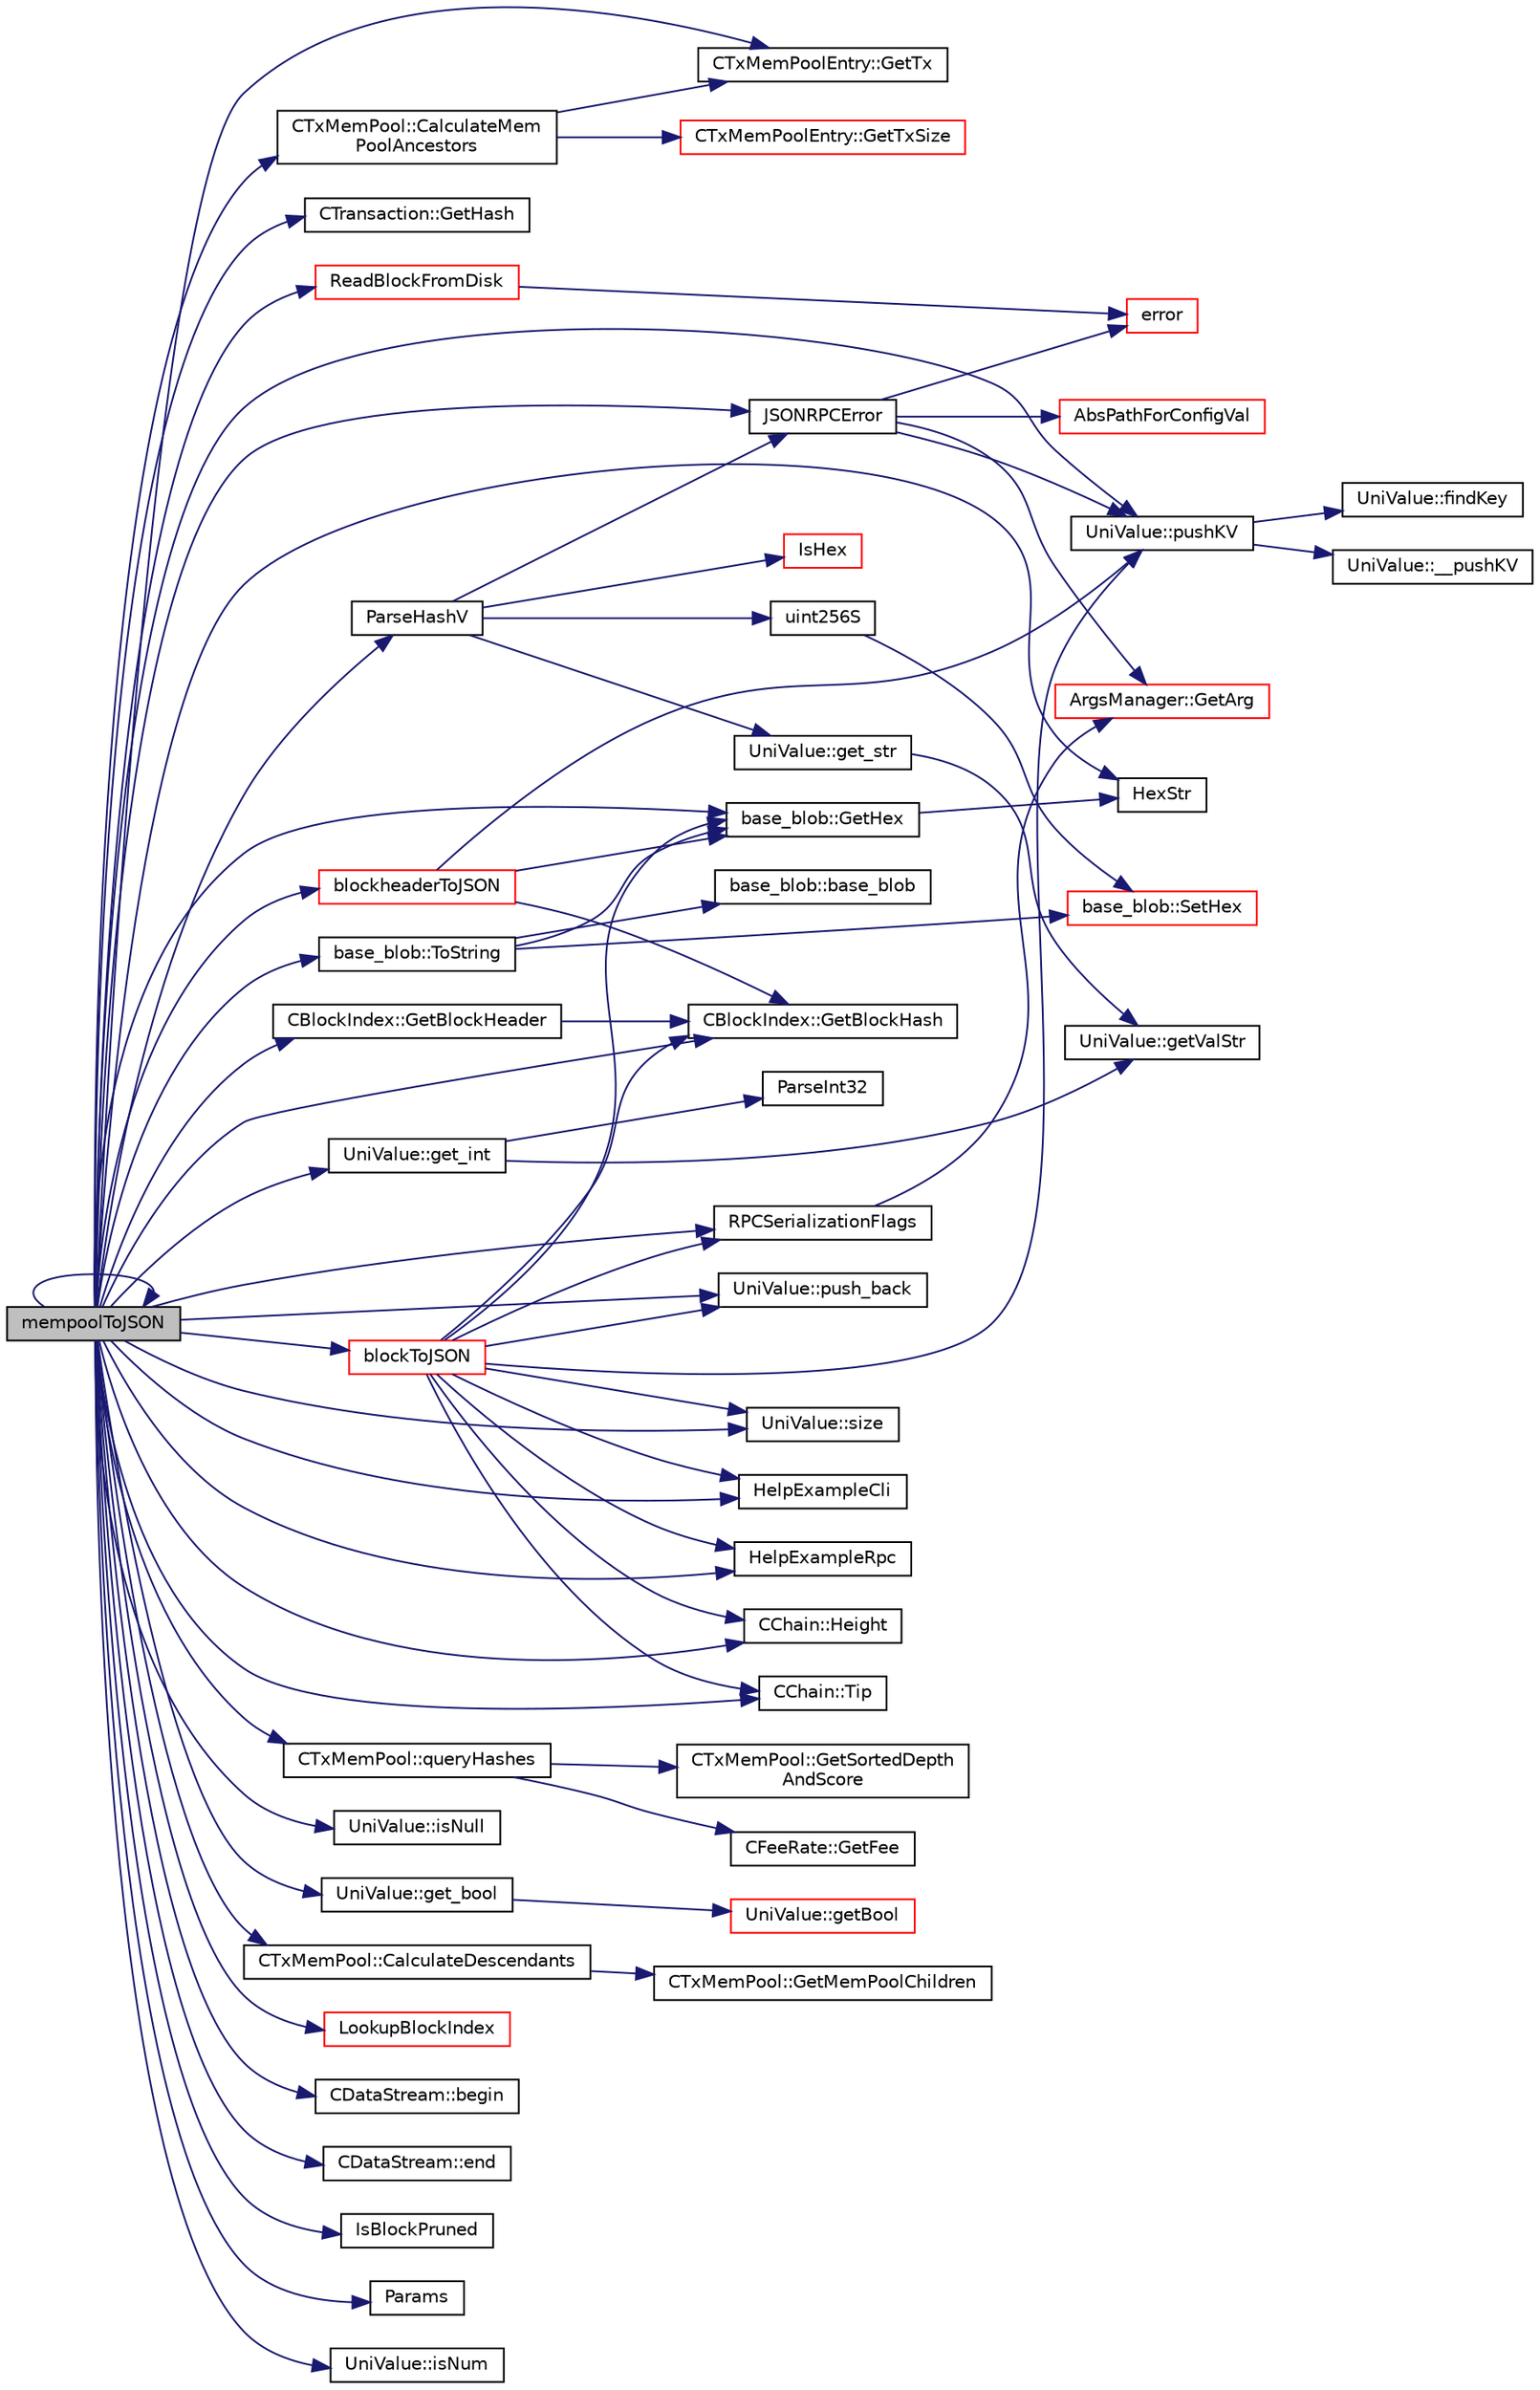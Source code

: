 digraph "mempoolToJSON"
{
  edge [fontname="Helvetica",fontsize="10",labelfontname="Helvetica",labelfontsize="10"];
  node [fontname="Helvetica",fontsize="10",shape=record];
  rankdir="LR";
  Node1 [label="mempoolToJSON",height=0.2,width=0.4,color="black", fillcolor="grey75", style="filled", fontcolor="black"];
  Node1 -> Node2 [color="midnightblue",fontsize="10",style="solid",fontname="Helvetica"];
  Node2 [label="CTxMemPoolEntry::GetTx",height=0.2,width=0.4,color="black", fillcolor="white", style="filled",URL="$class_c_tx_mem_pool_entry.html#a59f51f38161c191dae2614c53ed40fb2"];
  Node1 -> Node3 [color="midnightblue",fontsize="10",style="solid",fontname="Helvetica"];
  Node3 [label="CTransaction::GetHash",height=0.2,width=0.4,color="black", fillcolor="white", style="filled",URL="$class_c_transaction.html#afb3b0e4dc81349259ba6526a34e88990"];
  Node1 -> Node4 [color="midnightblue",fontsize="10",style="solid",fontname="Helvetica"];
  Node4 [label="UniValue::pushKV",height=0.2,width=0.4,color="black", fillcolor="white", style="filled",URL="$class_uni_value.html#abab649c2dbd593233de6364254456026"];
  Node4 -> Node5 [color="midnightblue",fontsize="10",style="solid",fontname="Helvetica"];
  Node5 [label="UniValue::findKey",height=0.2,width=0.4,color="black", fillcolor="white", style="filled",URL="$class_uni_value.html#a0b2da6f10943e899d304a28ef1a12094"];
  Node4 -> Node6 [color="midnightblue",fontsize="10",style="solid",fontname="Helvetica"];
  Node6 [label="UniValue::__pushKV",height=0.2,width=0.4,color="black", fillcolor="white", style="filled",URL="$class_uni_value.html#a505a2087cb7d9ee51d24a97a5cc7910c"];
  Node1 -> Node7 [color="midnightblue",fontsize="10",style="solid",fontname="Helvetica"];
  Node7 [label="base_blob::ToString",height=0.2,width=0.4,color="black", fillcolor="white", style="filled",URL="$classbase__blob.html#a1a26b5da921f48b09b228d1bfda05088"];
  Node7 -> Node8 [color="midnightblue",fontsize="10",style="solid",fontname="Helvetica"];
  Node8 [label="base_blob::base_blob",height=0.2,width=0.4,color="black", fillcolor="white", style="filled",URL="$classbase__blob.html#ada7be83089951dc9438f384c0587cf29"];
  Node7 -> Node9 [color="midnightblue",fontsize="10",style="solid",fontname="Helvetica"];
  Node9 [label="base_blob::GetHex",height=0.2,width=0.4,color="black", fillcolor="white", style="filled",URL="$classbase__blob.html#a9541747b1f91f9469ac0aff90665bd32"];
  Node9 -> Node10 [color="midnightblue",fontsize="10",style="solid",fontname="Helvetica"];
  Node10 [label="HexStr",height=0.2,width=0.4,color="black", fillcolor="white", style="filled",URL="$strencodings_8h.html#ace13a819ca4e98c22847d26b3b357e75"];
  Node7 -> Node11 [color="midnightblue",fontsize="10",style="solid",fontname="Helvetica"];
  Node11 [label="base_blob::SetHex",height=0.2,width=0.4,color="red", fillcolor="white", style="filled",URL="$classbase__blob.html#a5ec1f681a2830f4e180fe664c0eb4dd0"];
  Node1 -> Node12 [color="midnightblue",fontsize="10",style="solid",fontname="Helvetica"];
  Node12 [label="CTxMemPool::queryHashes",height=0.2,width=0.4,color="black", fillcolor="white", style="filled",URL="$class_c_tx_mem_pool.html#a42fa7d41a45562d02e356f2e7708bb02"];
  Node12 -> Node13 [color="midnightblue",fontsize="10",style="solid",fontname="Helvetica"];
  Node13 [label="CTxMemPool::GetSortedDepth\lAndScore",height=0.2,width=0.4,color="black", fillcolor="white", style="filled",URL="$class_c_tx_mem_pool.html#a8ef17a0d4768188418f718fb5e97d7ac"];
  Node12 -> Node14 [color="midnightblue",fontsize="10",style="solid",fontname="Helvetica"];
  Node14 [label="CFeeRate::GetFee",height=0.2,width=0.4,color="black", fillcolor="white", style="filled",URL="$class_c_fee_rate.html#a81dd5e0549a587d5a0c68096ee1da202",tooltip="Return the fee in satoshis for the given size in bytes. "];
  Node1 -> Node15 [color="midnightblue",fontsize="10",style="solid",fontname="Helvetica"];
  Node15 [label="UniValue::push_back",height=0.2,width=0.4,color="black", fillcolor="white", style="filled",URL="$class_uni_value.html#a944cd1b59b040cd24c9f46b55a68d49a"];
  Node1 -> Node16 [color="midnightblue",fontsize="10",style="solid",fontname="Helvetica"];
  Node16 [label="UniValue::size",height=0.2,width=0.4,color="black", fillcolor="white", style="filled",URL="$class_uni_value.html#a61ee4ef0fa78da6d936dddf408a51a13"];
  Node1 -> Node17 [color="midnightblue",fontsize="10",style="solid",fontname="Helvetica"];
  Node17 [label="HelpExampleCli",height=0.2,width=0.4,color="black", fillcolor="white", style="filled",URL="$server_8cpp.html#a26bafe3d526ee8cbc84b3c0b0dc3a43b"];
  Node1 -> Node18 [color="midnightblue",fontsize="10",style="solid",fontname="Helvetica"];
  Node18 [label="HelpExampleRpc",height=0.2,width=0.4,color="black", fillcolor="white", style="filled",URL="$server_8cpp.html#a9ef4f8fb114508ceb861a0e8c3e0d26e"];
  Node1 -> Node19 [color="midnightblue",fontsize="10",style="solid",fontname="Helvetica"];
  Node19 [label="UniValue::isNull",height=0.2,width=0.4,color="black", fillcolor="white", style="filled",URL="$class_uni_value.html#a70c4bfad8015106cc480042462f413c1"];
  Node1 -> Node20 [color="midnightblue",fontsize="10",style="solid",fontname="Helvetica"];
  Node20 [label="UniValue::get_bool",height=0.2,width=0.4,color="black", fillcolor="white", style="filled",URL="$class_uni_value.html#a05cba948c8295915ae7b36493d2ee4e6"];
  Node20 -> Node21 [color="midnightblue",fontsize="10",style="solid",fontname="Helvetica"];
  Node21 [label="UniValue::getBool",height=0.2,width=0.4,color="red", fillcolor="white", style="filled",URL="$class_uni_value.html#ab28e9956f511cfe0db77e41cd6e488f3"];
  Node1 -> Node1 [color="midnightblue",fontsize="10",style="solid",fontname="Helvetica"];
  Node1 -> Node22 [color="midnightblue",fontsize="10",style="solid",fontname="Helvetica"];
  Node22 [label="ParseHashV",height=0.2,width=0.4,color="black", fillcolor="white", style="filled",URL="$server_8cpp.html#adb231eaeb57d26011655ee8aaa5315e2",tooltip="Utilities: convert hex-encoded Values (throws error if not hex). "];
  Node22 -> Node23 [color="midnightblue",fontsize="10",style="solid",fontname="Helvetica"];
  Node23 [label="UniValue::get_str",height=0.2,width=0.4,color="black", fillcolor="white", style="filled",URL="$class_uni_value.html#a9f69bbd4ccf8d083934cbb510c039cef"];
  Node23 -> Node24 [color="midnightblue",fontsize="10",style="solid",fontname="Helvetica"];
  Node24 [label="UniValue::getValStr",height=0.2,width=0.4,color="black", fillcolor="white", style="filled",URL="$class_uni_value.html#ae8e17c2a90b668d0771a0523d70cd70d"];
  Node22 -> Node25 [color="midnightblue",fontsize="10",style="solid",fontname="Helvetica"];
  Node25 [label="JSONRPCError",height=0.2,width=0.4,color="black", fillcolor="white", style="filled",URL="$rpc_2protocol_8cpp.html#a40b75d3d265c4a2e1d5fe3e129743884"];
  Node25 -> Node26 [color="midnightblue",fontsize="10",style="solid",fontname="Helvetica"];
  Node26 [label="error",height=0.2,width=0.4,color="red", fillcolor="white", style="filled",URL="$system_8h.html#a0605c886f88f190fa6a51ae07ca7558a"];
  Node25 -> Node4 [color="midnightblue",fontsize="10",style="solid",fontname="Helvetica"];
  Node25 -> Node27 [color="midnightblue",fontsize="10",style="solid",fontname="Helvetica"];
  Node27 [label="ArgsManager::GetArg",height=0.2,width=0.4,color="red", fillcolor="white", style="filled",URL="$class_args_manager.html#a565c101a8d753ca2d71c7069a9d411c1",tooltip="Return string argument or default value. "];
  Node25 -> Node28 [color="midnightblue",fontsize="10",style="solid",fontname="Helvetica"];
  Node28 [label="AbsPathForConfigVal",height=0.2,width=0.4,color="red", fillcolor="white", style="filled",URL="$system_8cpp.html#a162859252c5665f520a6d4bce967947c",tooltip="Most paths passed as configuration arguments are treated as relative to the datadir if they are not a..."];
  Node22 -> Node29 [color="midnightblue",fontsize="10",style="solid",fontname="Helvetica"];
  Node29 [label="IsHex",height=0.2,width=0.4,color="red", fillcolor="white", style="filled",URL="$strencodings_8cpp.html#a9f23401f4b871ed693f7a96a9ba40c58"];
  Node22 -> Node30 [color="midnightblue",fontsize="10",style="solid",fontname="Helvetica"];
  Node30 [label="uint256S",height=0.2,width=0.4,color="black", fillcolor="white", style="filled",URL="$uint256_8h.html#a52e679560cc1ebf68f878ed69e38f259"];
  Node30 -> Node11 [color="midnightblue",fontsize="10",style="solid",fontname="Helvetica"];
  Node1 -> Node25 [color="midnightblue",fontsize="10",style="solid",fontname="Helvetica"];
  Node1 -> Node31 [color="midnightblue",fontsize="10",style="solid",fontname="Helvetica"];
  Node31 [label="CTxMemPool::CalculateMem\lPoolAncestors",height=0.2,width=0.4,color="black", fillcolor="white", style="filled",URL="$class_c_tx_mem_pool.html#a8b15745bfd755afcacad8befd752b270",tooltip="Try to calculate all in-mempool ancestors of entry. "];
  Node31 -> Node2 [color="midnightblue",fontsize="10",style="solid",fontname="Helvetica"];
  Node31 -> Node32 [color="midnightblue",fontsize="10",style="solid",fontname="Helvetica"];
  Node32 [label="CTxMemPoolEntry::GetTxSize",height=0.2,width=0.4,color="red", fillcolor="white", style="filled",URL="$class_c_tx_mem_pool_entry.html#a500fcb2039ceb24798d8ddb7d548b7b5"];
  Node1 -> Node33 [color="midnightblue",fontsize="10",style="solid",fontname="Helvetica"];
  Node33 [label="CTxMemPool::CalculateDescendants",height=0.2,width=0.4,color="black", fillcolor="white", style="filled",URL="$class_c_tx_mem_pool.html#ad46424b4c9a920255df3b31945b8f88a",tooltip="Populate setDescendants with all in-mempool descendants of hash. "];
  Node33 -> Node34 [color="midnightblue",fontsize="10",style="solid",fontname="Helvetica"];
  Node34 [label="CTxMemPool::GetMemPoolChildren",height=0.2,width=0.4,color="black", fillcolor="white", style="filled",URL="$class_c_tx_mem_pool.html#a33448b87844f4e6091a394a6fdc4ebb0"];
  Node1 -> Node35 [color="midnightblue",fontsize="10",style="solid",fontname="Helvetica"];
  Node35 [label="UniValue::get_int",height=0.2,width=0.4,color="black", fillcolor="white", style="filled",URL="$class_uni_value.html#ad22273eb84c91fff70a61ad11faa7121"];
  Node35 -> Node36 [color="midnightblue",fontsize="10",style="solid",fontname="Helvetica"];
  Node36 [label="ParseInt32",height=0.2,width=0.4,color="black", fillcolor="white", style="filled",URL="$strencodings_8cpp.html#a880a215d9e931432b095084c756a49bb",tooltip="Convert string to signed 32-bit integer with strict parse error feedback. "];
  Node35 -> Node24 [color="midnightblue",fontsize="10",style="solid",fontname="Helvetica"];
  Node1 -> Node37 [color="midnightblue",fontsize="10",style="solid",fontname="Helvetica"];
  Node37 [label="CChain::Height",height=0.2,width=0.4,color="black", fillcolor="white", style="filled",URL="$class_c_chain.html#a0c4ffb8501acfb8a7e1c0f5e6322ada3",tooltip="Return the maximal height in the chain. "];
  Node1 -> Node38 [color="midnightblue",fontsize="10",style="solid",fontname="Helvetica"];
  Node38 [label="CBlockIndex::GetBlockHash",height=0.2,width=0.4,color="black", fillcolor="white", style="filled",URL="$class_c_block_index.html#ab843ef9b8b0a0193ec3a5c24738e484f"];
  Node1 -> Node9 [color="midnightblue",fontsize="10",style="solid",fontname="Helvetica"];
  Node1 -> Node39 [color="midnightblue",fontsize="10",style="solid",fontname="Helvetica"];
  Node39 [label="LookupBlockIndex",height=0.2,width=0.4,color="red", fillcolor="white", style="filled",URL="$validation_8h.html#a9d9b2d3b31edbd48ce62f4e2a73cc04c"];
  Node1 -> Node40 [color="midnightblue",fontsize="10",style="solid",fontname="Helvetica"];
  Node40 [label="CChain::Tip",height=0.2,width=0.4,color="black", fillcolor="white", style="filled",URL="$class_c_chain.html#a7482d06d8e8143f46326cf9c12c06daf",tooltip="Returns the index entry for the tip of this chain, or nullptr if none. "];
  Node1 -> Node41 [color="midnightblue",fontsize="10",style="solid",fontname="Helvetica"];
  Node41 [label="CBlockIndex::GetBlockHeader",height=0.2,width=0.4,color="black", fillcolor="white", style="filled",URL="$class_c_block_index.html#a8292a7bf7e79e207306a8659bf7da3a6"];
  Node41 -> Node38 [color="midnightblue",fontsize="10",style="solid",fontname="Helvetica"];
  Node1 -> Node10 [color="midnightblue",fontsize="10",style="solid",fontname="Helvetica"];
  Node1 -> Node42 [color="midnightblue",fontsize="10",style="solid",fontname="Helvetica"];
  Node42 [label="CDataStream::begin",height=0.2,width=0.4,color="black", fillcolor="white", style="filled",URL="$class_c_data_stream.html#a5b9e70188c662f4e9496066472af213e"];
  Node1 -> Node43 [color="midnightblue",fontsize="10",style="solid",fontname="Helvetica"];
  Node43 [label="CDataStream::end",height=0.2,width=0.4,color="black", fillcolor="white", style="filled",URL="$class_c_data_stream.html#a1c22182691412ed9e0a30b719d388f31"];
  Node1 -> Node44 [color="midnightblue",fontsize="10",style="solid",fontname="Helvetica"];
  Node44 [label="blockheaderToJSON",height=0.2,width=0.4,color="red", fillcolor="white", style="filled",URL="$blockchain_8cpp.html#ac99c459b886d290b5dc0fc4bb5286a12",tooltip="Block header to JSON. "];
  Node44 -> Node4 [color="midnightblue",fontsize="10",style="solid",fontname="Helvetica"];
  Node44 -> Node38 [color="midnightblue",fontsize="10",style="solid",fontname="Helvetica"];
  Node44 -> Node9 [color="midnightblue",fontsize="10",style="solid",fontname="Helvetica"];
  Node1 -> Node45 [color="midnightblue",fontsize="10",style="solid",fontname="Helvetica"];
  Node45 [label="IsBlockPruned",height=0.2,width=0.4,color="black", fillcolor="white", style="filled",URL="$validation_8h.html#a8a145b59c0ab4336a46142c4146a7f67",tooltip="Check whether the block associated with this index entry is pruned or not. "];
  Node1 -> Node46 [color="midnightblue",fontsize="10",style="solid",fontname="Helvetica"];
  Node46 [label="ReadBlockFromDisk",height=0.2,width=0.4,color="red", fillcolor="white", style="filled",URL="$validation_8cpp.html#a578c1df234b05798180f0235d469a5ba",tooltip="Functions for disk access for blocks. "];
  Node46 -> Node26 [color="midnightblue",fontsize="10",style="solid",fontname="Helvetica"];
  Node1 -> Node47 [color="midnightblue",fontsize="10",style="solid",fontname="Helvetica"];
  Node47 [label="Params",height=0.2,width=0.4,color="black", fillcolor="white", style="filled",URL="$chainparams_8cpp.html#ace5c5b706d71a324a417dd2db394fd4a",tooltip="Return the currently selected parameters. "];
  Node1 -> Node48 [color="midnightblue",fontsize="10",style="solid",fontname="Helvetica"];
  Node48 [label="UniValue::isNum",height=0.2,width=0.4,color="black", fillcolor="white", style="filled",URL="$class_uni_value.html#a7fbb6d10b1353a8522f7b0d0784fa5b8"];
  Node1 -> Node49 [color="midnightblue",fontsize="10",style="solid",fontname="Helvetica"];
  Node49 [label="RPCSerializationFlags",height=0.2,width=0.4,color="black", fillcolor="white", style="filled",URL="$server_8cpp.html#a9e32c412db74b007bb96c57fad0d1074"];
  Node49 -> Node27 [color="midnightblue",fontsize="10",style="solid",fontname="Helvetica"];
  Node1 -> Node50 [color="midnightblue",fontsize="10",style="solid",fontname="Helvetica"];
  Node50 [label="blockToJSON",height=0.2,width=0.4,color="red", fillcolor="white", style="filled",URL="$blockchain_8cpp.html#a26f74a5c02b4534522e82c7623417048",tooltip="Block description to JSON. "];
  Node50 -> Node4 [color="midnightblue",fontsize="10",style="solid",fontname="Helvetica"];
  Node50 -> Node38 [color="midnightblue",fontsize="10",style="solid",fontname="Helvetica"];
  Node50 -> Node9 [color="midnightblue",fontsize="10",style="solid",fontname="Helvetica"];
  Node50 -> Node49 [color="midnightblue",fontsize="10",style="solid",fontname="Helvetica"];
  Node50 -> Node15 [color="midnightblue",fontsize="10",style="solid",fontname="Helvetica"];
  Node50 -> Node16 [color="midnightblue",fontsize="10",style="solid",fontname="Helvetica"];
  Node50 -> Node17 [color="midnightblue",fontsize="10",style="solid",fontname="Helvetica"];
  Node50 -> Node18 [color="midnightblue",fontsize="10",style="solid",fontname="Helvetica"];
  Node50 -> Node37 [color="midnightblue",fontsize="10",style="solid",fontname="Helvetica"];
  Node50 -> Node40 [color="midnightblue",fontsize="10",style="solid",fontname="Helvetica"];
}
